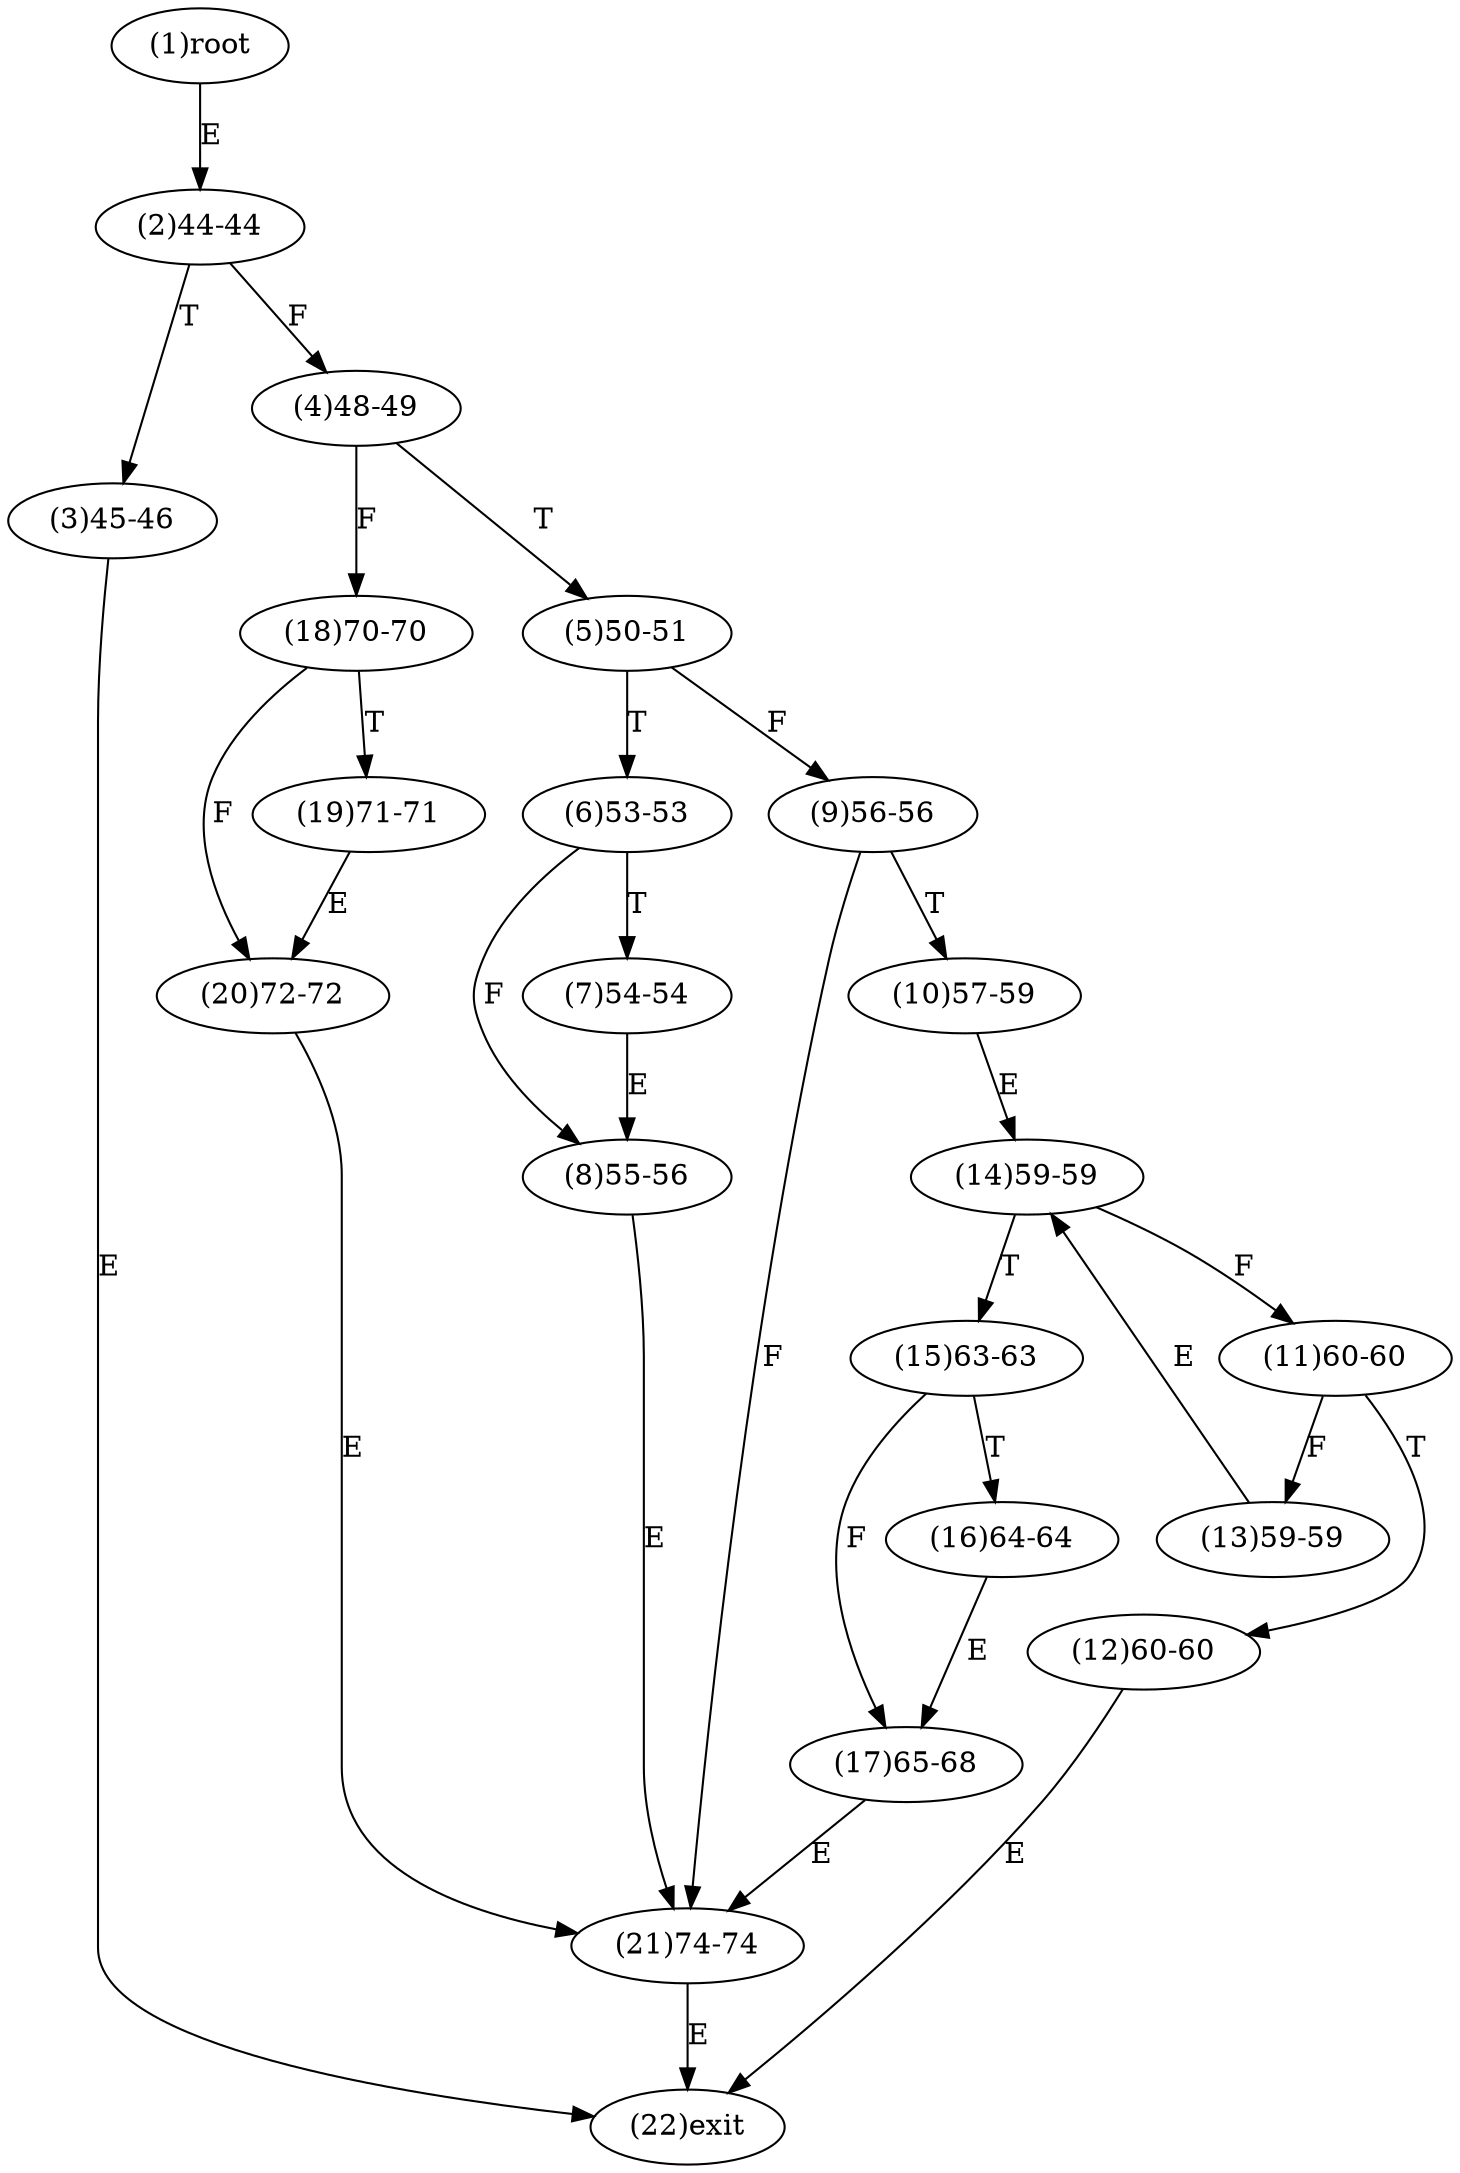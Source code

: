 digraph "" { 
1[ label="(1)root"];
2[ label="(2)44-44"];
3[ label="(3)45-46"];
4[ label="(4)48-49"];
5[ label="(5)50-51"];
6[ label="(6)53-53"];
7[ label="(7)54-54"];
8[ label="(8)55-56"];
9[ label="(9)56-56"];
10[ label="(10)57-59"];
11[ label="(11)60-60"];
12[ label="(12)60-60"];
13[ label="(13)59-59"];
14[ label="(14)59-59"];
15[ label="(15)63-63"];
17[ label="(17)65-68"];
16[ label="(16)64-64"];
19[ label="(19)71-71"];
18[ label="(18)70-70"];
21[ label="(21)74-74"];
20[ label="(20)72-72"];
22[ label="(22)exit"];
1->2[ label="E"];
2->4[ label="F"];
2->3[ label="T"];
3->22[ label="E"];
4->18[ label="F"];
4->5[ label="T"];
5->9[ label="F"];
5->6[ label="T"];
6->8[ label="F"];
6->7[ label="T"];
7->8[ label="E"];
8->21[ label="E"];
9->21[ label="F"];
9->10[ label="T"];
10->14[ label="E"];
11->13[ label="F"];
11->12[ label="T"];
12->22[ label="E"];
13->14[ label="E"];
14->11[ label="F"];
14->15[ label="T"];
15->17[ label="F"];
15->16[ label="T"];
16->17[ label="E"];
17->21[ label="E"];
18->20[ label="F"];
18->19[ label="T"];
19->20[ label="E"];
20->21[ label="E"];
21->22[ label="E"];
}